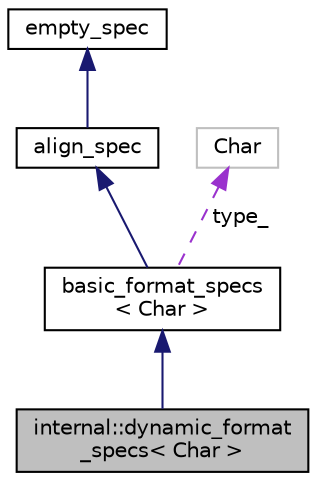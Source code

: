 digraph "internal::dynamic_format_specs&lt; Char &gt;"
{
  edge [fontname="Helvetica",fontsize="10",labelfontname="Helvetica",labelfontsize="10"];
  node [fontname="Helvetica",fontsize="10",shape=record];
  Node1 [label="internal::dynamic_format\l_specs\< Char \>",height=0.2,width=0.4,color="black", fillcolor="grey75", style="filled" fontcolor="black"];
  Node2 -> Node1 [dir="back",color="midnightblue",fontsize="10",style="solid",fontname="Helvetica"];
  Node2 [label="basic_format_specs\l\< Char \>",height=0.2,width=0.4,color="black", fillcolor="white", style="filled",URL="$classbasic__format__specs.html"];
  Node3 -> Node2 [dir="back",color="midnightblue",fontsize="10",style="solid",fontname="Helvetica"];
  Node3 [label="align_spec",height=0.2,width=0.4,color="black", fillcolor="white", style="filled",URL="$structalign__spec.html"];
  Node4 -> Node3 [dir="back",color="midnightblue",fontsize="10",style="solid",fontname="Helvetica"];
  Node4 [label="empty_spec",height=0.2,width=0.4,color="black", fillcolor="white", style="filled",URL="$structempty__spec.html"];
  Node5 -> Node2 [dir="back",color="darkorchid3",fontsize="10",style="dashed",label=" type_" ,fontname="Helvetica"];
  Node5 [label="Char",height=0.2,width=0.4,color="grey75", fillcolor="white", style="filled"];
}
